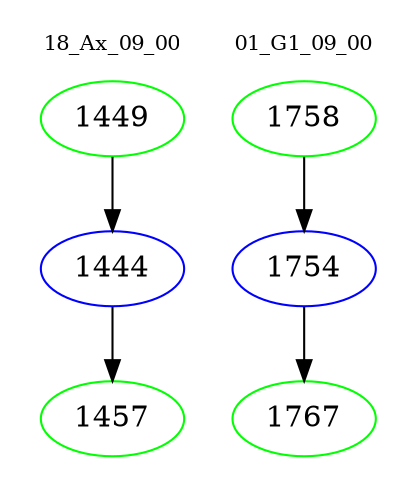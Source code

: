 digraph{
subgraph cluster_0 {
color = white
label = "18_Ax_09_00";
fontsize=10;
T0_1449 [label="1449", color="green"]
T0_1449 -> T0_1444 [color="black"]
T0_1444 [label="1444", color="blue"]
T0_1444 -> T0_1457 [color="black"]
T0_1457 [label="1457", color="green"]
}
subgraph cluster_1 {
color = white
label = "01_G1_09_00";
fontsize=10;
T1_1758 [label="1758", color="green"]
T1_1758 -> T1_1754 [color="black"]
T1_1754 [label="1754", color="blue"]
T1_1754 -> T1_1767 [color="black"]
T1_1767 [label="1767", color="green"]
}
}
